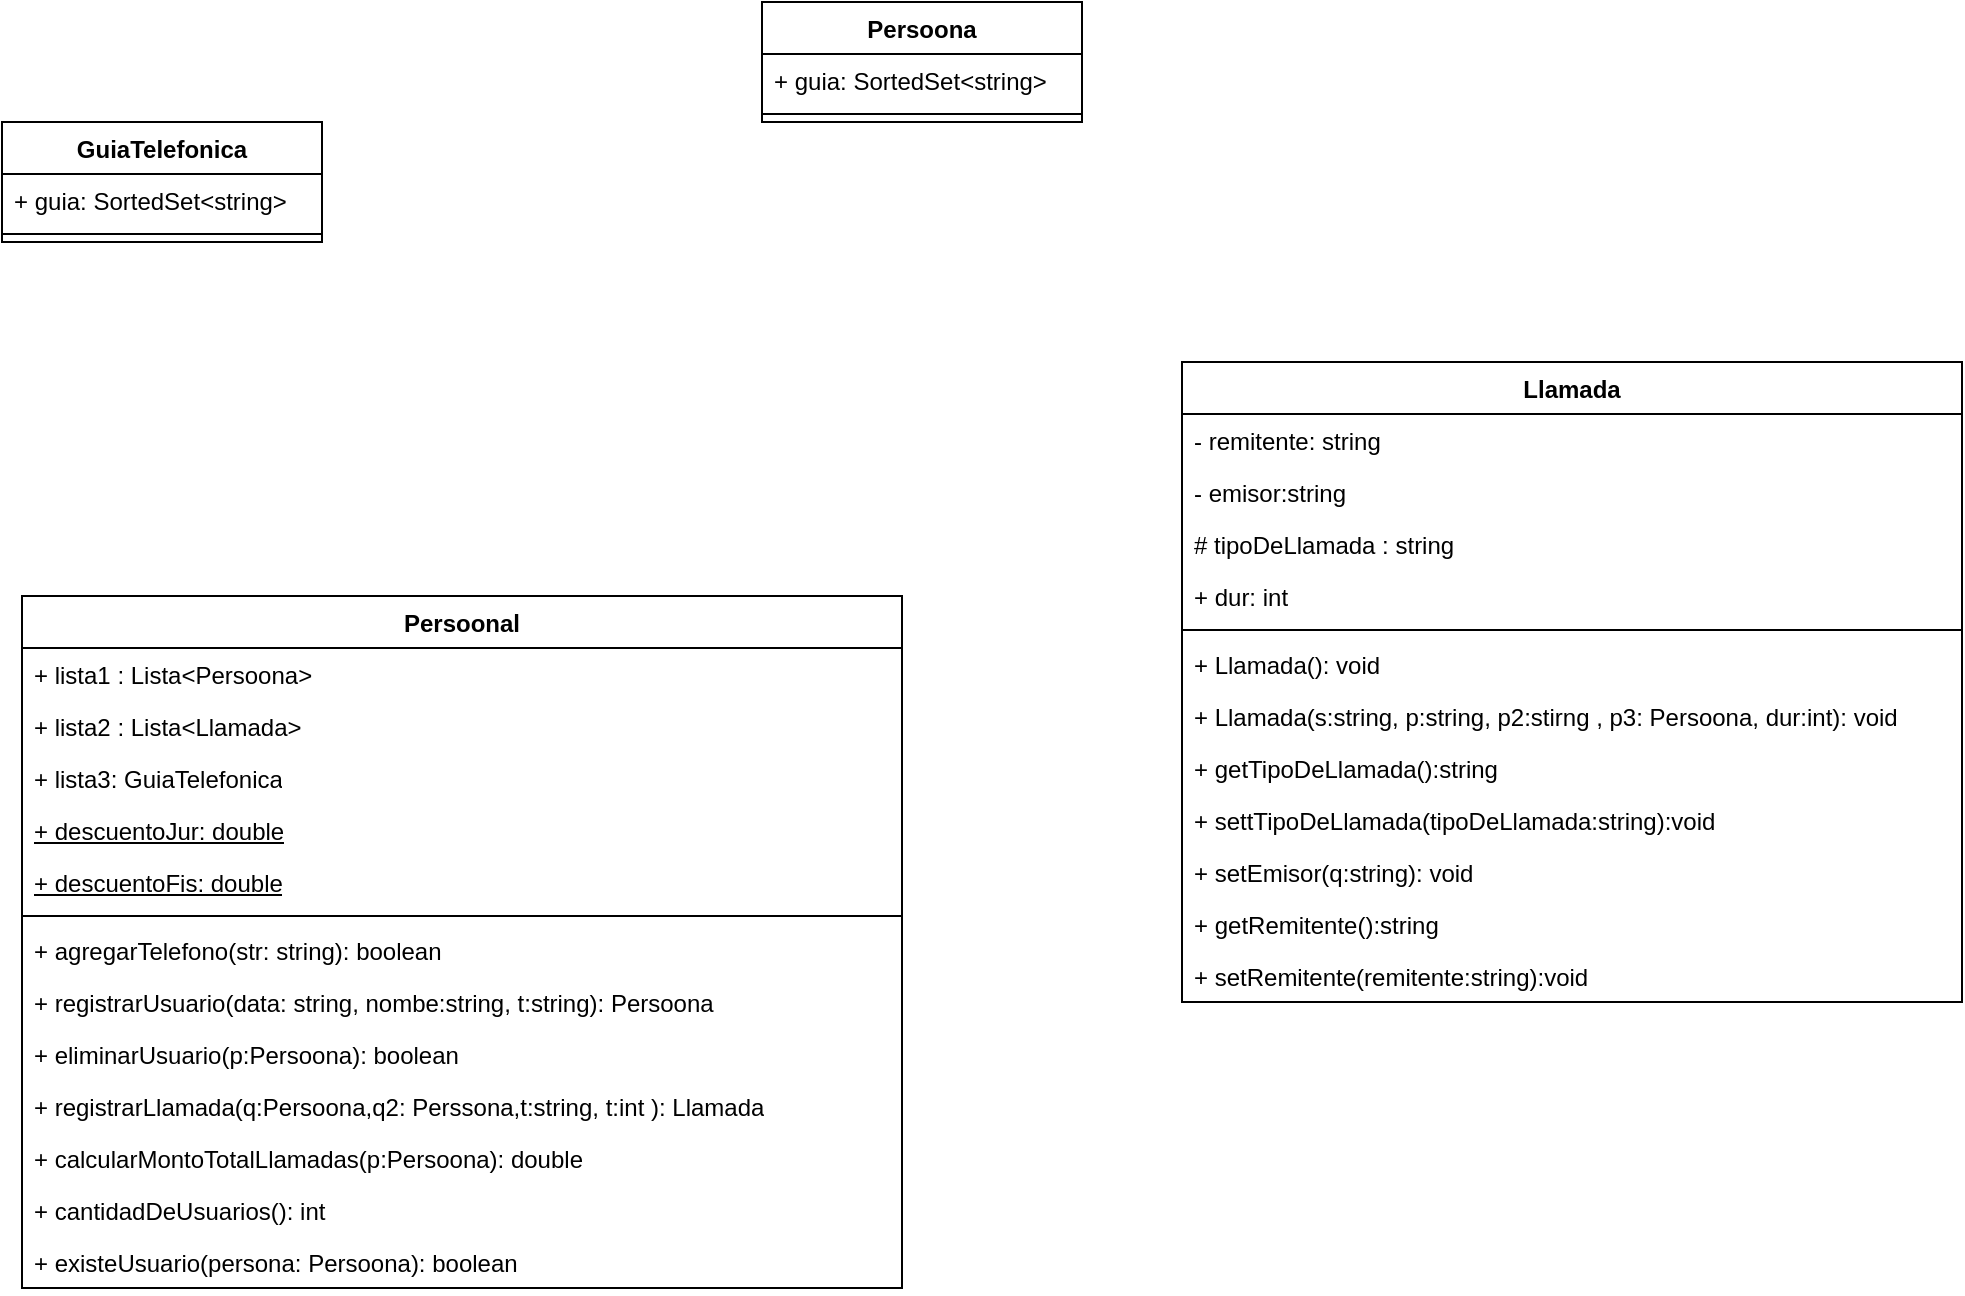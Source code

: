 <mxfile version="21.2.9" type="github">
  <diagram name="Page-1" id="Hu1fo8L_vSfaTOal0M1E">
    <mxGraphModel dx="1430" dy="780" grid="1" gridSize="10" guides="1" tooltips="1" connect="1" arrows="1" fold="1" page="1" pageScale="1" pageWidth="850" pageHeight="1100" math="0" shadow="0">
      <root>
        <mxCell id="0" />
        <mxCell id="1" parent="0" />
        <mxCell id="ogSVJOR4Apt4eJmVQfsl-20" value="Llamada" style="swimlane;fontStyle=1;align=center;verticalAlign=top;childLayout=stackLayout;horizontal=1;startSize=26;horizontalStack=0;resizeParent=1;resizeParentMax=0;resizeLast=0;collapsible=1;marginBottom=0;whiteSpace=wrap;html=1;" vertex="1" parent="1">
          <mxGeometry x="700" y="490" width="390" height="320" as="geometry" />
        </mxCell>
        <mxCell id="ogSVJOR4Apt4eJmVQfsl-24" value="- remitente: string" style="text;strokeColor=none;fillColor=none;align=left;verticalAlign=top;spacingLeft=4;spacingRight=4;overflow=hidden;rotatable=0;points=[[0,0.5],[1,0.5]];portConstraint=eastwest;whiteSpace=wrap;html=1;" vertex="1" parent="ogSVJOR4Apt4eJmVQfsl-20">
          <mxGeometry y="26" width="390" height="26" as="geometry" />
        </mxCell>
        <mxCell id="ogSVJOR4Apt4eJmVQfsl-25" value="- emisor:string" style="text;strokeColor=none;fillColor=none;align=left;verticalAlign=top;spacingLeft=4;spacingRight=4;overflow=hidden;rotatable=0;points=[[0,0.5],[1,0.5]];portConstraint=eastwest;whiteSpace=wrap;html=1;" vertex="1" parent="ogSVJOR4Apt4eJmVQfsl-20">
          <mxGeometry y="52" width="390" height="26" as="geometry" />
        </mxCell>
        <mxCell id="ogSVJOR4Apt4eJmVQfsl-26" value="# tipoDeLlamada : string" style="text;strokeColor=none;fillColor=none;align=left;verticalAlign=top;spacingLeft=4;spacingRight=4;overflow=hidden;rotatable=0;points=[[0,0.5],[1,0.5]];portConstraint=eastwest;whiteSpace=wrap;html=1;" vertex="1" parent="ogSVJOR4Apt4eJmVQfsl-20">
          <mxGeometry y="78" width="390" height="26" as="geometry" />
        </mxCell>
        <mxCell id="ogSVJOR4Apt4eJmVQfsl-21" value="+ dur: int" style="text;strokeColor=none;fillColor=none;align=left;verticalAlign=top;spacingLeft=4;spacingRight=4;overflow=hidden;rotatable=0;points=[[0,0.5],[1,0.5]];portConstraint=eastwest;whiteSpace=wrap;html=1;" vertex="1" parent="ogSVJOR4Apt4eJmVQfsl-20">
          <mxGeometry y="104" width="390" height="26" as="geometry" />
        </mxCell>
        <mxCell id="ogSVJOR4Apt4eJmVQfsl-22" value="" style="line;strokeWidth=1;fillColor=none;align=left;verticalAlign=middle;spacingTop=-1;spacingLeft=3;spacingRight=3;rotatable=0;labelPosition=right;points=[];portConstraint=eastwest;strokeColor=inherit;" vertex="1" parent="ogSVJOR4Apt4eJmVQfsl-20">
          <mxGeometry y="130" width="390" height="8" as="geometry" />
        </mxCell>
        <mxCell id="ogSVJOR4Apt4eJmVQfsl-23" value="+ Llamada(): void" style="text;strokeColor=none;fillColor=none;align=left;verticalAlign=top;spacingLeft=4;spacingRight=4;overflow=hidden;rotatable=0;points=[[0,0.5],[1,0.5]];portConstraint=eastwest;whiteSpace=wrap;html=1;" vertex="1" parent="ogSVJOR4Apt4eJmVQfsl-20">
          <mxGeometry y="138" width="390" height="26" as="geometry" />
        </mxCell>
        <mxCell id="ogSVJOR4Apt4eJmVQfsl-29" value="+ Llamada(s:string, p:string, p2:stirng , p3: Persoona, dur:int): void" style="text;strokeColor=none;fillColor=none;align=left;verticalAlign=top;spacingLeft=4;spacingRight=4;overflow=hidden;rotatable=0;points=[[0,0.5],[1,0.5]];portConstraint=eastwest;whiteSpace=wrap;html=1;" vertex="1" parent="ogSVJOR4Apt4eJmVQfsl-20">
          <mxGeometry y="164" width="390" height="26" as="geometry" />
        </mxCell>
        <mxCell id="ogSVJOR4Apt4eJmVQfsl-31" value="+ getTipoDeLlamada():string" style="text;strokeColor=none;fillColor=none;align=left;verticalAlign=top;spacingLeft=4;spacingRight=4;overflow=hidden;rotatable=0;points=[[0,0.5],[1,0.5]];portConstraint=eastwest;whiteSpace=wrap;html=1;" vertex="1" parent="ogSVJOR4Apt4eJmVQfsl-20">
          <mxGeometry y="190" width="390" height="26" as="geometry" />
        </mxCell>
        <mxCell id="ogSVJOR4Apt4eJmVQfsl-33" value="+ settTipoDeLlamada(tipoDeLlamada:string):void" style="text;strokeColor=none;fillColor=none;align=left;verticalAlign=top;spacingLeft=4;spacingRight=4;overflow=hidden;rotatable=0;points=[[0,0.5],[1,0.5]];portConstraint=eastwest;whiteSpace=wrap;html=1;" vertex="1" parent="ogSVJOR4Apt4eJmVQfsl-20">
          <mxGeometry y="216" width="390" height="26" as="geometry" />
        </mxCell>
        <mxCell id="ogSVJOR4Apt4eJmVQfsl-28" value="+ setEmisor(q:string): void" style="text;strokeColor=none;fillColor=none;align=left;verticalAlign=top;spacingLeft=4;spacingRight=4;overflow=hidden;rotatable=0;points=[[0,0.5],[1,0.5]];portConstraint=eastwest;whiteSpace=wrap;html=1;" vertex="1" parent="ogSVJOR4Apt4eJmVQfsl-20">
          <mxGeometry y="242" width="390" height="26" as="geometry" />
        </mxCell>
        <mxCell id="ogSVJOR4Apt4eJmVQfsl-32" value="+ getRemitente():string" style="text;strokeColor=none;fillColor=none;align=left;verticalAlign=top;spacingLeft=4;spacingRight=4;overflow=hidden;rotatable=0;points=[[0,0.5],[1,0.5]];portConstraint=eastwest;whiteSpace=wrap;html=1;" vertex="1" parent="ogSVJOR4Apt4eJmVQfsl-20">
          <mxGeometry y="268" width="390" height="26" as="geometry" />
        </mxCell>
        <mxCell id="ogSVJOR4Apt4eJmVQfsl-34" value="+ setRemitente(remitente:string):void" style="text;strokeColor=none;fillColor=none;align=left;verticalAlign=top;spacingLeft=4;spacingRight=4;overflow=hidden;rotatable=0;points=[[0,0.5],[1,0.5]];portConstraint=eastwest;whiteSpace=wrap;html=1;" vertex="1" parent="ogSVJOR4Apt4eJmVQfsl-20">
          <mxGeometry y="294" width="390" height="26" as="geometry" />
        </mxCell>
        <mxCell id="ogSVJOR4Apt4eJmVQfsl-35" value="Persoonal" style="swimlane;fontStyle=1;align=center;verticalAlign=top;childLayout=stackLayout;horizontal=1;startSize=26;horizontalStack=0;resizeParent=1;resizeParentMax=0;resizeLast=0;collapsible=1;marginBottom=0;whiteSpace=wrap;html=1;" vertex="1" parent="1">
          <mxGeometry x="120" y="607" width="440" height="346" as="geometry">
            <mxRectangle x="120" y="607" width="100" height="30" as="alternateBounds" />
          </mxGeometry>
        </mxCell>
        <mxCell id="ogSVJOR4Apt4eJmVQfsl-36" value="+ lista1 : Lista&amp;lt;Persoona&amp;gt;" style="text;strokeColor=none;fillColor=none;align=left;verticalAlign=top;spacingLeft=4;spacingRight=4;overflow=hidden;rotatable=0;points=[[0,0.5],[1,0.5]];portConstraint=eastwest;whiteSpace=wrap;html=1;" vertex="1" parent="ogSVJOR4Apt4eJmVQfsl-35">
          <mxGeometry y="26" width="440" height="26" as="geometry" />
        </mxCell>
        <mxCell id="ogSVJOR4Apt4eJmVQfsl-49" value="+ lista2 : Lista&amp;lt;Llamada&amp;gt;" style="text;strokeColor=none;fillColor=none;align=left;verticalAlign=top;spacingLeft=4;spacingRight=4;overflow=hidden;rotatable=0;points=[[0,0.5],[1,0.5]];portConstraint=eastwest;whiteSpace=wrap;html=1;" vertex="1" parent="ogSVJOR4Apt4eJmVQfsl-35">
          <mxGeometry y="52" width="440" height="26" as="geometry" />
        </mxCell>
        <mxCell id="ogSVJOR4Apt4eJmVQfsl-47" value="+ lista3: GuiaTelefonica" style="text;strokeColor=none;fillColor=none;align=left;verticalAlign=top;spacingLeft=4;spacingRight=4;overflow=hidden;rotatable=0;points=[[0,0.5],[1,0.5]];portConstraint=eastwest;whiteSpace=wrap;html=1;" vertex="1" parent="ogSVJOR4Apt4eJmVQfsl-35">
          <mxGeometry y="78" width="440" height="26" as="geometry" />
        </mxCell>
        <mxCell id="ogSVJOR4Apt4eJmVQfsl-40" value="+ descuentoJur: double" style="text;strokeColor=none;fillColor=none;align=left;verticalAlign=top;spacingLeft=4;spacingRight=4;overflow=hidden;rotatable=0;points=[[0,0.5],[1,0.5]];portConstraint=eastwest;whiteSpace=wrap;html=1;fontStyle=4" vertex="1" parent="ogSVJOR4Apt4eJmVQfsl-35">
          <mxGeometry y="104" width="440" height="26" as="geometry" />
        </mxCell>
        <mxCell id="ogSVJOR4Apt4eJmVQfsl-50" value="+ descuentoFis: double" style="text;strokeColor=none;fillColor=none;align=left;verticalAlign=top;spacingLeft=4;spacingRight=4;overflow=hidden;rotatable=0;points=[[0,0.5],[1,0.5]];portConstraint=eastwest;whiteSpace=wrap;html=1;fontStyle=4" vertex="1" parent="ogSVJOR4Apt4eJmVQfsl-35">
          <mxGeometry y="130" width="440" height="26" as="geometry" />
        </mxCell>
        <mxCell id="ogSVJOR4Apt4eJmVQfsl-37" value="" style="line;strokeWidth=1;fillColor=none;align=left;verticalAlign=middle;spacingTop=-1;spacingLeft=3;spacingRight=3;rotatable=0;labelPosition=right;points=[];portConstraint=eastwest;strokeColor=inherit;" vertex="1" parent="ogSVJOR4Apt4eJmVQfsl-35">
          <mxGeometry y="156" width="440" height="8" as="geometry" />
        </mxCell>
        <mxCell id="ogSVJOR4Apt4eJmVQfsl-41" value="+ agregarTelefono(str: string): boolean" style="text;strokeColor=none;fillColor=none;align=left;verticalAlign=top;spacingLeft=4;spacingRight=4;overflow=hidden;rotatable=0;points=[[0,0.5],[1,0.5]];portConstraint=eastwest;whiteSpace=wrap;html=1;" vertex="1" parent="ogSVJOR4Apt4eJmVQfsl-35">
          <mxGeometry y="164" width="440" height="26" as="geometry" />
        </mxCell>
        <mxCell id="ogSVJOR4Apt4eJmVQfsl-42" value="+ registrarUsuario(data: string, nombe:string, t:string): Persoona" style="text;strokeColor=none;fillColor=none;align=left;verticalAlign=top;spacingLeft=4;spacingRight=4;overflow=hidden;rotatable=0;points=[[0,0.5],[1,0.5]];portConstraint=eastwest;whiteSpace=wrap;html=1;" vertex="1" parent="ogSVJOR4Apt4eJmVQfsl-35">
          <mxGeometry y="190" width="440" height="26" as="geometry" />
        </mxCell>
        <mxCell id="ogSVJOR4Apt4eJmVQfsl-43" value="+ eliminarUsuario(p:Persoona): boolean" style="text;strokeColor=none;fillColor=none;align=left;verticalAlign=top;spacingLeft=4;spacingRight=4;overflow=hidden;rotatable=0;points=[[0,0.5],[1,0.5]];portConstraint=eastwest;whiteSpace=wrap;html=1;" vertex="1" parent="ogSVJOR4Apt4eJmVQfsl-35">
          <mxGeometry y="216" width="440" height="26" as="geometry" />
        </mxCell>
        <mxCell id="ogSVJOR4Apt4eJmVQfsl-44" value="+ registrarLlamada(q:Persoona,q2: Perssona,t:string, t:int ): Llamada" style="text;strokeColor=none;fillColor=none;align=left;verticalAlign=top;spacingLeft=4;spacingRight=4;overflow=hidden;rotatable=0;points=[[0,0.5],[1,0.5]];portConstraint=eastwest;whiteSpace=wrap;html=1;" vertex="1" parent="ogSVJOR4Apt4eJmVQfsl-35">
          <mxGeometry y="242" width="440" height="26" as="geometry" />
        </mxCell>
        <mxCell id="ogSVJOR4Apt4eJmVQfsl-45" value="+ calcularMontoTotalLlamadas(p:Persoona): double" style="text;strokeColor=none;fillColor=none;align=left;verticalAlign=top;spacingLeft=4;spacingRight=4;overflow=hidden;rotatable=0;points=[[0,0.5],[1,0.5]];portConstraint=eastwest;whiteSpace=wrap;html=1;" vertex="1" parent="ogSVJOR4Apt4eJmVQfsl-35">
          <mxGeometry y="268" width="440" height="26" as="geometry" />
        </mxCell>
        <mxCell id="ogSVJOR4Apt4eJmVQfsl-46" value="+ cantidadDeUsuarios(): int" style="text;strokeColor=none;fillColor=none;align=left;verticalAlign=top;spacingLeft=4;spacingRight=4;overflow=hidden;rotatable=0;points=[[0,0.5],[1,0.5]];portConstraint=eastwest;whiteSpace=wrap;html=1;" vertex="1" parent="ogSVJOR4Apt4eJmVQfsl-35">
          <mxGeometry y="294" width="440" height="26" as="geometry" />
        </mxCell>
        <mxCell id="ogSVJOR4Apt4eJmVQfsl-38" value="+ existeUsuario(persona: Persoona): boolean" style="text;strokeColor=none;fillColor=none;align=left;verticalAlign=top;spacingLeft=4;spacingRight=4;overflow=hidden;rotatable=0;points=[[0,0.5],[1,0.5]];portConstraint=eastwest;whiteSpace=wrap;html=1;" vertex="1" parent="ogSVJOR4Apt4eJmVQfsl-35">
          <mxGeometry y="320" width="440" height="26" as="geometry" />
        </mxCell>
        <mxCell id="ogSVJOR4Apt4eJmVQfsl-51" value="GuiaTelefonica" style="swimlane;fontStyle=1;align=center;verticalAlign=top;childLayout=stackLayout;horizontal=1;startSize=26;horizontalStack=0;resizeParent=1;resizeParentMax=0;resizeLast=0;collapsible=1;marginBottom=0;whiteSpace=wrap;html=1;" vertex="1" parent="1">
          <mxGeometry x="110" y="370" width="160" height="60" as="geometry" />
        </mxCell>
        <mxCell id="ogSVJOR4Apt4eJmVQfsl-52" value="+ guia: SortedSet&amp;lt;string&amp;gt;" style="text;strokeColor=none;fillColor=none;align=left;verticalAlign=top;spacingLeft=4;spacingRight=4;overflow=hidden;rotatable=0;points=[[0,0.5],[1,0.5]];portConstraint=eastwest;whiteSpace=wrap;html=1;" vertex="1" parent="ogSVJOR4Apt4eJmVQfsl-51">
          <mxGeometry y="26" width="160" height="26" as="geometry" />
        </mxCell>
        <mxCell id="ogSVJOR4Apt4eJmVQfsl-53" value="" style="line;strokeWidth=1;fillColor=none;align=left;verticalAlign=middle;spacingTop=-1;spacingLeft=3;spacingRight=3;rotatable=0;labelPosition=right;points=[];portConstraint=eastwest;strokeColor=inherit;" vertex="1" parent="ogSVJOR4Apt4eJmVQfsl-51">
          <mxGeometry y="52" width="160" height="8" as="geometry" />
        </mxCell>
        <mxCell id="ogSVJOR4Apt4eJmVQfsl-55" value="Persoona" style="swimlane;fontStyle=1;align=center;verticalAlign=top;childLayout=stackLayout;horizontal=1;startSize=26;horizontalStack=0;resizeParent=1;resizeParentMax=0;resizeLast=0;collapsible=1;marginBottom=0;whiteSpace=wrap;html=1;" vertex="1" parent="1">
          <mxGeometry x="490" y="310" width="160" height="60" as="geometry" />
        </mxCell>
        <mxCell id="ogSVJOR4Apt4eJmVQfsl-56" value="+ guia: SortedSet&amp;lt;string&amp;gt;" style="text;strokeColor=none;fillColor=none;align=left;verticalAlign=top;spacingLeft=4;spacingRight=4;overflow=hidden;rotatable=0;points=[[0,0.5],[1,0.5]];portConstraint=eastwest;whiteSpace=wrap;html=1;" vertex="1" parent="ogSVJOR4Apt4eJmVQfsl-55">
          <mxGeometry y="26" width="160" height="26" as="geometry" />
        </mxCell>
        <mxCell id="ogSVJOR4Apt4eJmVQfsl-57" value="" style="line;strokeWidth=1;fillColor=none;align=left;verticalAlign=middle;spacingTop=-1;spacingLeft=3;spacingRight=3;rotatable=0;labelPosition=right;points=[];portConstraint=eastwest;strokeColor=inherit;" vertex="1" parent="ogSVJOR4Apt4eJmVQfsl-55">
          <mxGeometry y="52" width="160" height="8" as="geometry" />
        </mxCell>
      </root>
    </mxGraphModel>
  </diagram>
</mxfile>
